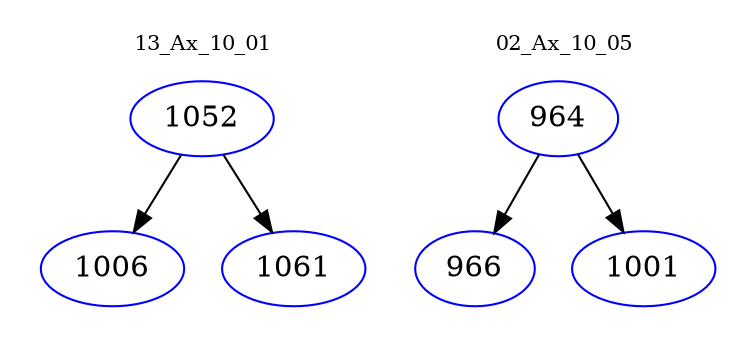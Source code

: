 digraph{
subgraph cluster_0 {
color = white
label = "13_Ax_10_01";
fontsize=10;
T0_1052 [label="1052", color="blue"]
T0_1052 -> T0_1006 [color="black"]
T0_1006 [label="1006", color="blue"]
T0_1052 -> T0_1061 [color="black"]
T0_1061 [label="1061", color="blue"]
}
subgraph cluster_1 {
color = white
label = "02_Ax_10_05";
fontsize=10;
T1_964 [label="964", color="blue"]
T1_964 -> T1_966 [color="black"]
T1_966 [label="966", color="blue"]
T1_964 -> T1_1001 [color="black"]
T1_1001 [label="1001", color="blue"]
}
}
